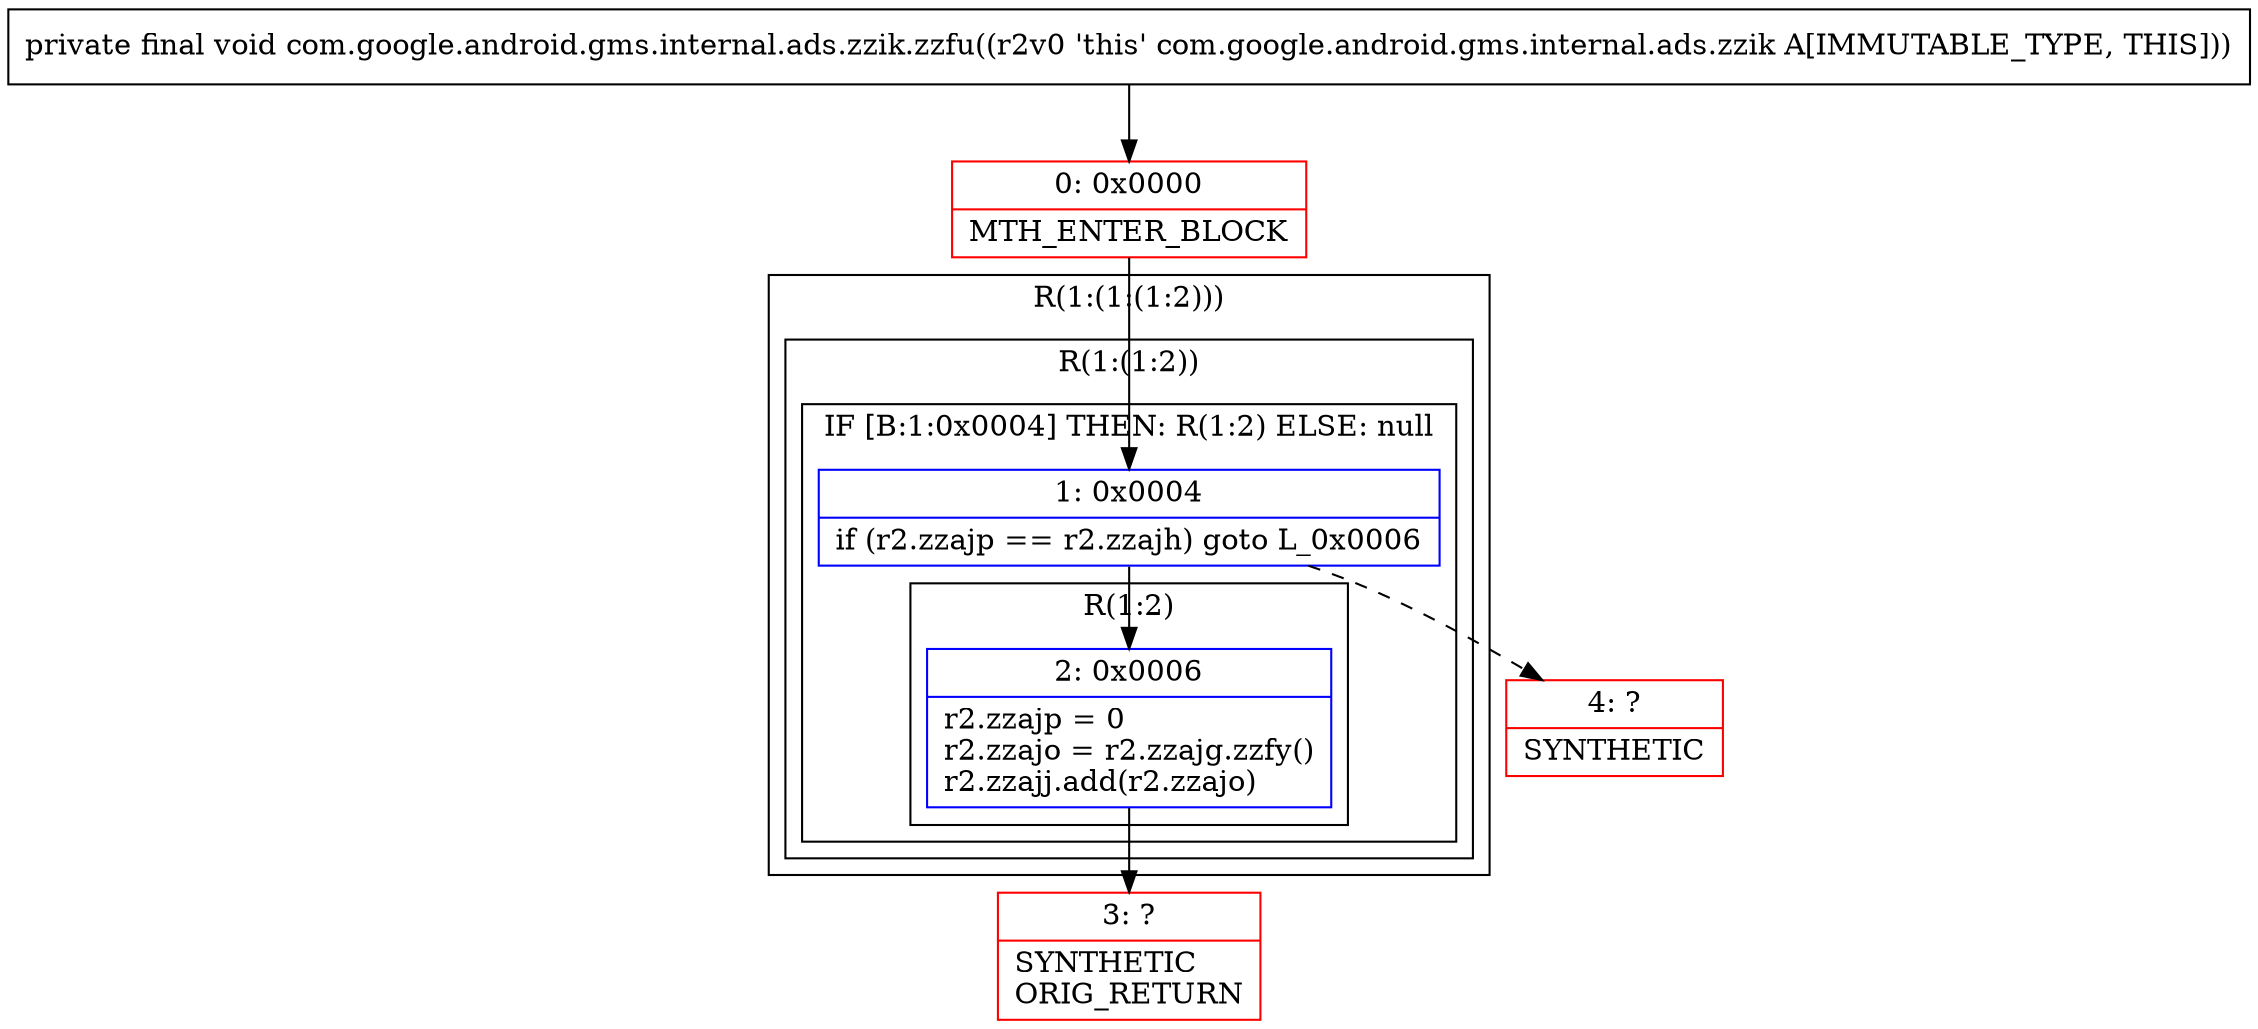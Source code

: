 digraph "CFG forcom.google.android.gms.internal.ads.zzik.zzfu()V" {
subgraph cluster_Region_2028509856 {
label = "R(1:(1:(1:2)))";
node [shape=record,color=blue];
subgraph cluster_Region_577678428 {
label = "R(1:(1:2))";
node [shape=record,color=blue];
subgraph cluster_IfRegion_1919679724 {
label = "IF [B:1:0x0004] THEN: R(1:2) ELSE: null";
node [shape=record,color=blue];
Node_1 [shape=record,label="{1\:\ 0x0004|if (r2.zzajp == r2.zzajh) goto L_0x0006\l}"];
subgraph cluster_Region_1947687661 {
label = "R(1:2)";
node [shape=record,color=blue];
Node_2 [shape=record,label="{2\:\ 0x0006|r2.zzajp = 0\lr2.zzajo = r2.zzajg.zzfy()\lr2.zzajj.add(r2.zzajo)\l}"];
}
}
}
}
Node_0 [shape=record,color=red,label="{0\:\ 0x0000|MTH_ENTER_BLOCK\l}"];
Node_3 [shape=record,color=red,label="{3\:\ ?|SYNTHETIC\lORIG_RETURN\l}"];
Node_4 [shape=record,color=red,label="{4\:\ ?|SYNTHETIC\l}"];
MethodNode[shape=record,label="{private final void com.google.android.gms.internal.ads.zzik.zzfu((r2v0 'this' com.google.android.gms.internal.ads.zzik A[IMMUTABLE_TYPE, THIS])) }"];
MethodNode -> Node_0;
Node_1 -> Node_2;
Node_1 -> Node_4[style=dashed];
Node_2 -> Node_3;
Node_0 -> Node_1;
}

